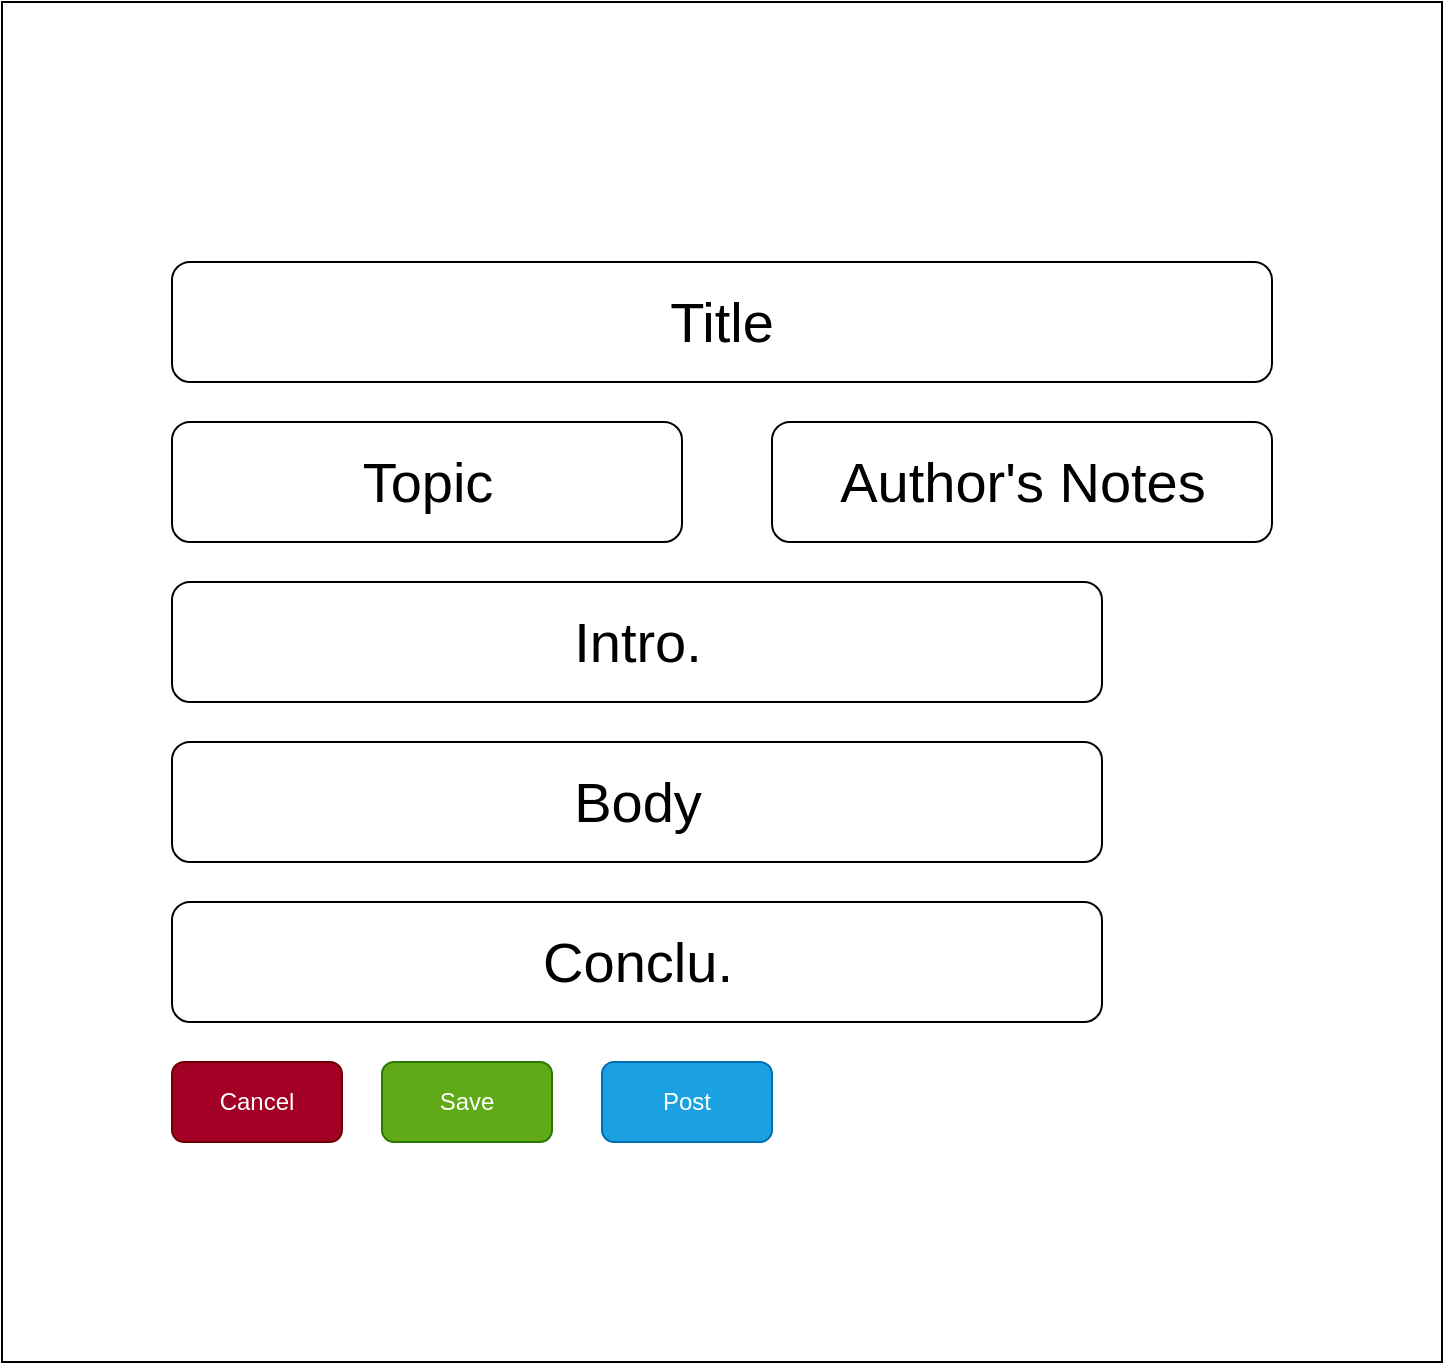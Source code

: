 <mxfile version="15.0.6" type="device"><diagram id="cgrjRtJKi2Lzd-Uk-kd4" name="Page-1"><mxGraphModel dx="876" dy="887" grid="1" gridSize="10" guides="1" tooltips="1" connect="1" arrows="1" fold="1" page="1" pageScale="1" pageWidth="850" pageHeight="1100" math="0" shadow="0"><root><mxCell id="0"/><mxCell id="1" parent="0"/><mxCell id="PUWnYiYgdGd1-l1hRrVF-1" value="" style="rounded=0;whiteSpace=wrap;html=1;" vertex="1" parent="1"><mxGeometry x="80" y="120" width="720" height="680" as="geometry"/></mxCell><mxCell id="PUWnYiYgdGd1-l1hRrVF-2" value="" style="rounded=1;whiteSpace=wrap;html=1;" vertex="1" parent="1"><mxGeometry x="165" y="250" width="550" height="60" as="geometry"/></mxCell><mxCell id="PUWnYiYgdGd1-l1hRrVF-3" value="" style="rounded=1;whiteSpace=wrap;html=1;" vertex="1" parent="1"><mxGeometry x="165" y="330" width="255" height="60" as="geometry"/></mxCell><mxCell id="PUWnYiYgdGd1-l1hRrVF-4" value="" style="rounded=1;whiteSpace=wrap;html=1;" vertex="1" parent="1"><mxGeometry x="465" y="330" width="250" height="60" as="geometry"/></mxCell><mxCell id="PUWnYiYgdGd1-l1hRrVF-5" value="" style="rounded=1;whiteSpace=wrap;html=1;" vertex="1" parent="1"><mxGeometry x="165" y="410" width="465" height="60" as="geometry"/></mxCell><mxCell id="PUWnYiYgdGd1-l1hRrVF-6" value="" style="shape=image;html=1;verticalAlign=top;verticalLabelPosition=bottom;labelBackgroundColor=#ffffff;imageAspect=0;aspect=fixed;image=https://cdn1.iconfinder.com/data/icons/web-and-mobile-in-square/100/WebInSquare_1.5EXTENDED-24-128.png" vertex="1" parent="1"><mxGeometry x="650" y="410" width="60" height="60" as="geometry"/></mxCell><mxCell id="PUWnYiYgdGd1-l1hRrVF-7" value="" style="rounded=1;whiteSpace=wrap;html=1;" vertex="1" parent="1"><mxGeometry x="165" y="490" width="465" height="60" as="geometry"/></mxCell><mxCell id="PUWnYiYgdGd1-l1hRrVF-8" value="" style="shape=image;html=1;verticalAlign=top;verticalLabelPosition=bottom;labelBackgroundColor=#ffffff;imageAspect=0;aspect=fixed;image=https://cdn1.iconfinder.com/data/icons/web-and-mobile-in-square/100/WebInSquare_1.5EXTENDED-24-128.png" vertex="1" parent="1"><mxGeometry x="650" y="490" width="60" height="60" as="geometry"/></mxCell><mxCell id="PUWnYiYgdGd1-l1hRrVF-9" value="" style="rounded=1;whiteSpace=wrap;html=1;" vertex="1" parent="1"><mxGeometry x="165" y="570" width="465" height="60" as="geometry"/></mxCell><mxCell id="PUWnYiYgdGd1-l1hRrVF-10" value="" style="shape=image;html=1;verticalAlign=top;verticalLabelPosition=bottom;labelBackgroundColor=#ffffff;imageAspect=0;aspect=fixed;image=https://cdn1.iconfinder.com/data/icons/web-and-mobile-in-square/100/WebInSquare_1.5EXTENDED-24-128.png" vertex="1" parent="1"><mxGeometry x="650" y="570" width="60" height="60" as="geometry"/></mxCell><mxCell id="PUWnYiYgdGd1-l1hRrVF-11" value="&lt;font style=&quot;font-size: 28px&quot;&gt;Title&lt;/font&gt;" style="text;html=1;strokeColor=none;fillColor=none;align=center;verticalAlign=middle;whiteSpace=wrap;rounded=0;" vertex="1" parent="1"><mxGeometry x="385" y="250" width="110" height="60" as="geometry"/></mxCell><mxCell id="PUWnYiYgdGd1-l1hRrVF-12" value="&lt;font style=&quot;font-size: 28px&quot;&gt;Intro.&lt;br&gt;&lt;/font&gt;" style="text;html=1;strokeColor=none;fillColor=none;align=center;verticalAlign=middle;whiteSpace=wrap;rounded=0;" vertex="1" parent="1"><mxGeometry x="342.5" y="410" width="110" height="60" as="geometry"/></mxCell><mxCell id="PUWnYiYgdGd1-l1hRrVF-13" value="&lt;font style=&quot;font-size: 28px&quot;&gt;Body&lt;/font&gt;" style="text;html=1;strokeColor=none;fillColor=none;align=center;verticalAlign=middle;whiteSpace=wrap;rounded=0;" vertex="1" parent="1"><mxGeometry x="342.5" y="490" width="110" height="60" as="geometry"/></mxCell><mxCell id="PUWnYiYgdGd1-l1hRrVF-14" value="&lt;font style=&quot;font-size: 28px&quot;&gt;Conclu.&lt;/font&gt;" style="text;html=1;strokeColor=none;fillColor=none;align=center;verticalAlign=middle;whiteSpace=wrap;rounded=0;" vertex="1" parent="1"><mxGeometry x="342.5" y="570" width="110" height="60" as="geometry"/></mxCell><mxCell id="PUWnYiYgdGd1-l1hRrVF-15" value="&lt;font style=&quot;font-size: 28px&quot;&gt;Topic&lt;br&gt;&lt;/font&gt;" style="text;html=1;strokeColor=none;fillColor=none;align=center;verticalAlign=middle;whiteSpace=wrap;rounded=0;" vertex="1" parent="1"><mxGeometry x="237.5" y="330" width="110" height="60" as="geometry"/></mxCell><mxCell id="PUWnYiYgdGd1-l1hRrVF-16" value="&lt;font style=&quot;font-size: 28px&quot;&gt;Author's Notes&lt;br&gt;&lt;/font&gt;" style="text;html=1;strokeColor=none;fillColor=none;align=center;verticalAlign=middle;whiteSpace=wrap;rounded=0;" vertex="1" parent="1"><mxGeometry x="482.5" y="330" width="215" height="60" as="geometry"/></mxCell><mxCell id="PUWnYiYgdGd1-l1hRrVF-17" value="Save" style="rounded=1;whiteSpace=wrap;html=1;fillColor=#60a917;strokeColor=#2D7600;fontColor=#ffffff;" vertex="1" parent="1"><mxGeometry x="270" y="650" width="85" height="40" as="geometry"/></mxCell><mxCell id="PUWnYiYgdGd1-l1hRrVF-18" value="Post" style="rounded=1;whiteSpace=wrap;html=1;fillColor=#1ba1e2;strokeColor=#006EAF;fontColor=#ffffff;" vertex="1" parent="1"><mxGeometry x="380" y="650" width="85" height="40" as="geometry"/></mxCell><mxCell id="PUWnYiYgdGd1-l1hRrVF-19" value="Cancel" style="rounded=1;whiteSpace=wrap;html=1;fillColor=#a20025;strokeColor=#6F0000;fontColor=#ffffff;" vertex="1" parent="1"><mxGeometry x="165" y="650" width="85" height="40" as="geometry"/></mxCell></root></mxGraphModel></diagram></mxfile>